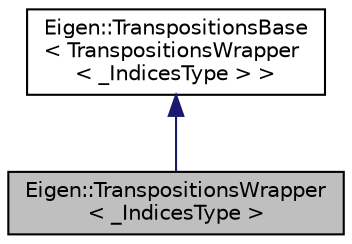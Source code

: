 digraph "Eigen::TranspositionsWrapper&lt; _IndicesType &gt;"
{
  edge [fontname="Helvetica",fontsize="10",labelfontname="Helvetica",labelfontsize="10"];
  node [fontname="Helvetica",fontsize="10",shape=record];
  Node1 [label="Eigen::TranspositionsWrapper\l\< _IndicesType \>",height=0.2,width=0.4,color="black", fillcolor="grey75", style="filled" fontcolor="black"];
  Node2 -> Node1 [dir="back",color="midnightblue",fontsize="10",style="solid",fontname="Helvetica"];
  Node2 [label="Eigen::TranspositionsBase\l\< TranspositionsWrapper\l\< _IndicesType \> \>",height=0.2,width=0.4,color="black", fillcolor="white", style="filled",URL="$classEigen_1_1TranspositionsBase.html"];
}
